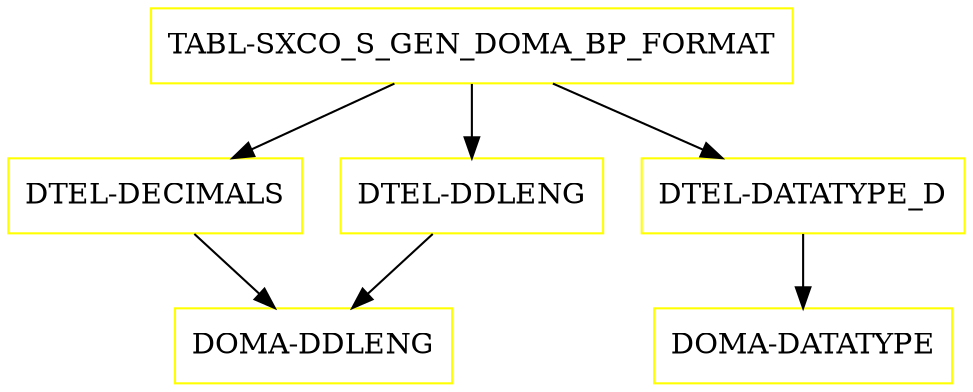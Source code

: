 digraph G {
  "TABL-SXCO_S_GEN_DOMA_BP_FORMAT" [shape=box,color=yellow];
  "DTEL-DECIMALS" [shape=box,color=yellow,URL="./DTEL_DECIMALS.html"];
  "DOMA-DDLENG" [shape=box,color=yellow,URL="./DOMA_DDLENG.html"];
  "DTEL-DDLENG" [shape=box,color=yellow,URL="./DTEL_DDLENG.html"];
  "DTEL-DATATYPE_D" [shape=box,color=yellow,URL="./DTEL_DATATYPE_D.html"];
  "DOMA-DATATYPE" [shape=box,color=yellow,URL="./DOMA_DATATYPE.html"];
  "TABL-SXCO_S_GEN_DOMA_BP_FORMAT" -> "DTEL-DATATYPE_D";
  "TABL-SXCO_S_GEN_DOMA_BP_FORMAT" -> "DTEL-DDLENG";
  "TABL-SXCO_S_GEN_DOMA_BP_FORMAT" -> "DTEL-DECIMALS";
  "DTEL-DECIMALS" -> "DOMA-DDLENG";
  "DTEL-DDLENG" -> "DOMA-DDLENG";
  "DTEL-DATATYPE_D" -> "DOMA-DATATYPE";
}
